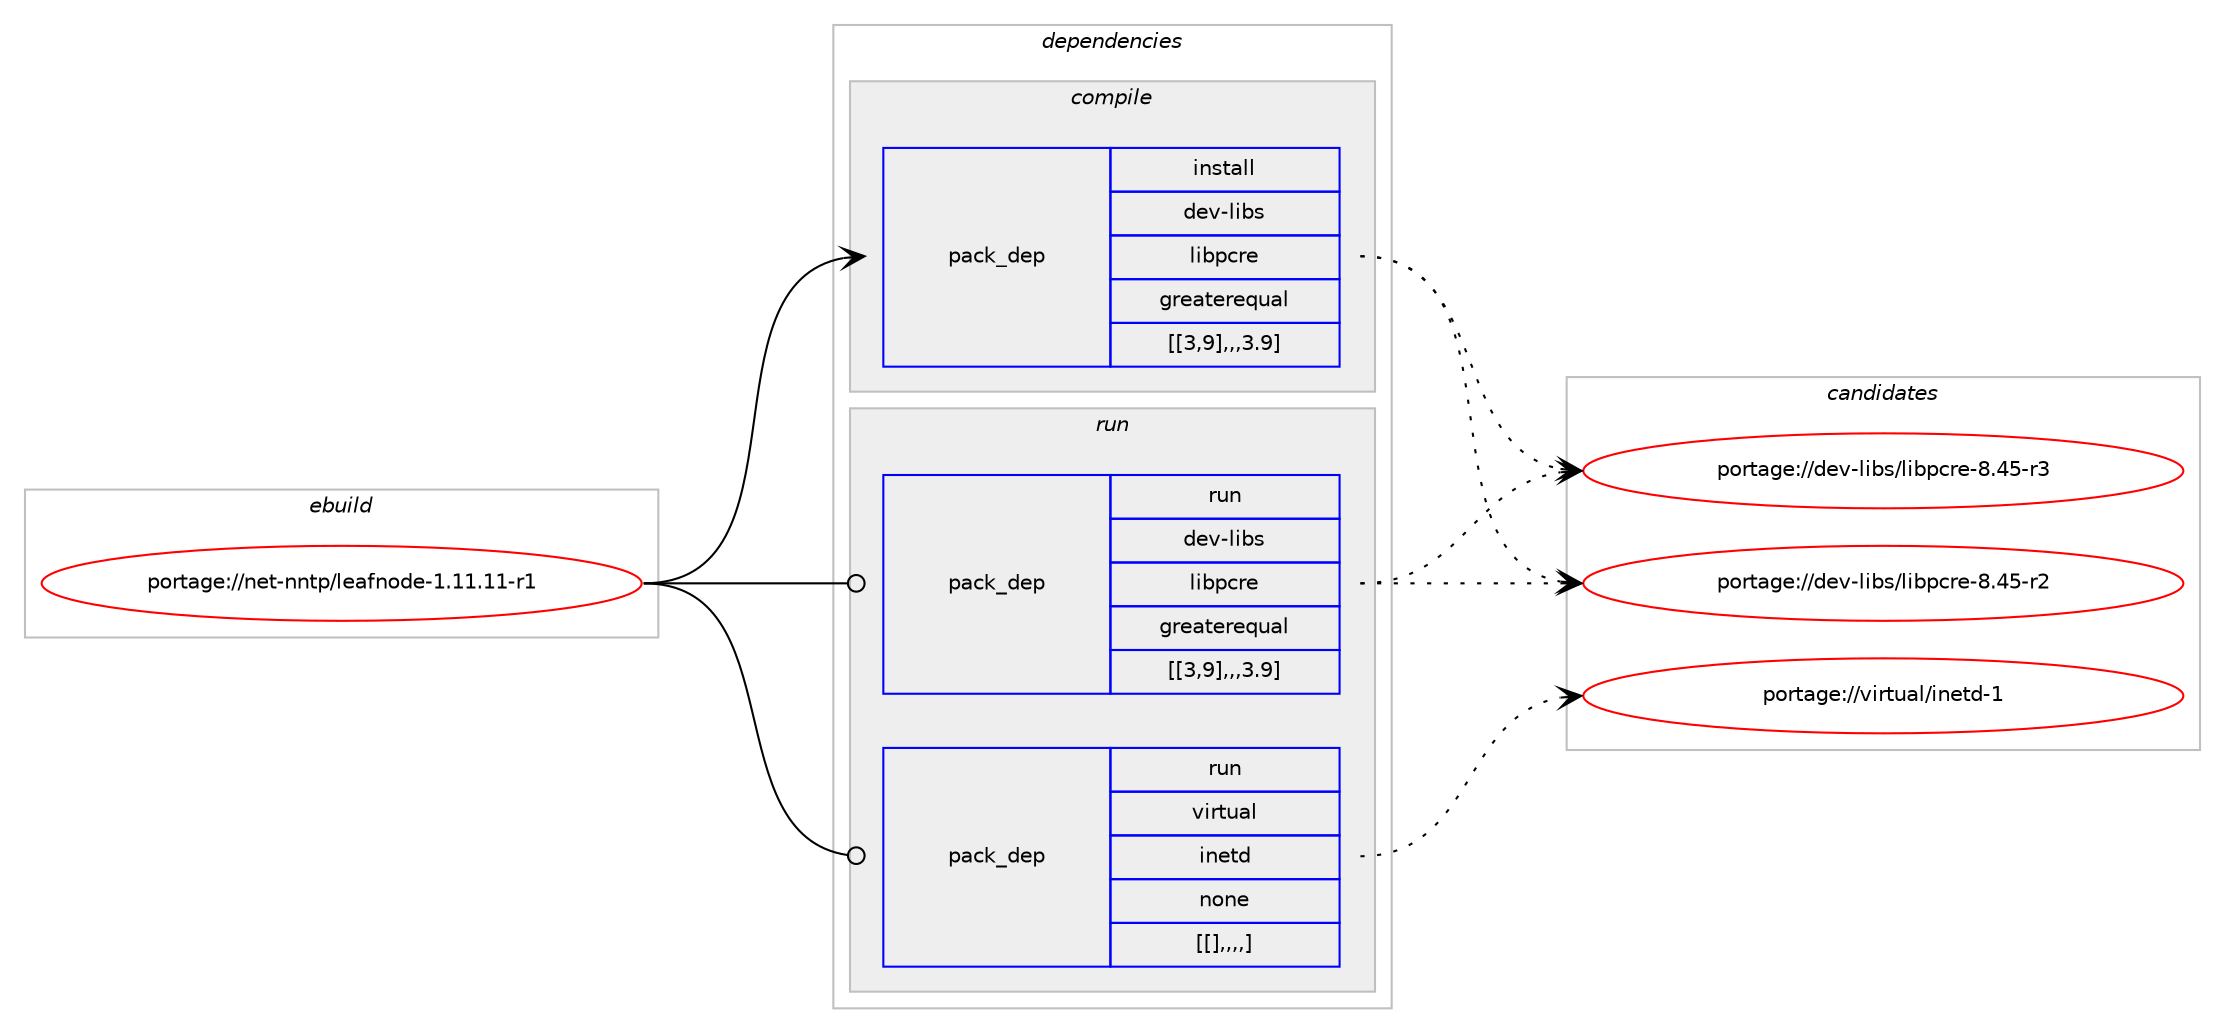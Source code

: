 digraph prolog {

# *************
# Graph options
# *************

newrank=true;
concentrate=true;
compound=true;
graph [rankdir=LR,fontname=Helvetica,fontsize=10,ranksep=1.5];#, ranksep=2.5, nodesep=0.2];
edge  [arrowhead=vee];
node  [fontname=Helvetica,fontsize=10];

# **********
# The ebuild
# **********

subgraph cluster_leftcol {
color=gray;
label=<<i>ebuild</i>>;
id [label="portage://net-nntp/leafnode-1.11.11-r1", color=red, width=4, href="../net-nntp/leafnode-1.11.11-r1.svg"];
}

# ****************
# The dependencies
# ****************

subgraph cluster_midcol {
color=gray;
label=<<i>dependencies</i>>;
subgraph cluster_compile {
fillcolor="#eeeeee";
style=filled;
label=<<i>compile</i>>;
subgraph pack540 {
dependency740 [label=<<TABLE BORDER="0" CELLBORDER="1" CELLSPACING="0" CELLPADDING="4" WIDTH="220"><TR><TD ROWSPAN="6" CELLPADDING="30">pack_dep</TD></TR><TR><TD WIDTH="110">install</TD></TR><TR><TD>dev-libs</TD></TR><TR><TD>libpcre</TD></TR><TR><TD>greaterequal</TD></TR><TR><TD>[[3,9],,,3.9]</TD></TR></TABLE>>, shape=none, color=blue];
}
id:e -> dependency740:w [weight=20,style="solid",arrowhead="vee"];
}
subgraph cluster_compileandrun {
fillcolor="#eeeeee";
style=filled;
label=<<i>compile and run</i>>;
}
subgraph cluster_run {
fillcolor="#eeeeee";
style=filled;
label=<<i>run</i>>;
subgraph pack546 {
dependency748 [label=<<TABLE BORDER="0" CELLBORDER="1" CELLSPACING="0" CELLPADDING="4" WIDTH="220"><TR><TD ROWSPAN="6" CELLPADDING="30">pack_dep</TD></TR><TR><TD WIDTH="110">run</TD></TR><TR><TD>dev-libs</TD></TR><TR><TD>libpcre</TD></TR><TR><TD>greaterequal</TD></TR><TR><TD>[[3,9],,,3.9]</TD></TR></TABLE>>, shape=none, color=blue];
}
id:e -> dependency748:w [weight=20,style="solid",arrowhead="odot"];
subgraph pack549 {
dependency752 [label=<<TABLE BORDER="0" CELLBORDER="1" CELLSPACING="0" CELLPADDING="4" WIDTH="220"><TR><TD ROWSPAN="6" CELLPADDING="30">pack_dep</TD></TR><TR><TD WIDTH="110">run</TD></TR><TR><TD>virtual</TD></TR><TR><TD>inetd</TD></TR><TR><TD>none</TD></TR><TR><TD>[[],,,,]</TD></TR></TABLE>>, shape=none, color=blue];
}
id:e -> dependency752:w [weight=20,style="solid",arrowhead="odot"];
}
}

# **************
# The candidates
# **************

subgraph cluster_choices {
rank=same;
color=gray;
label=<<i>candidates</i>>;

subgraph choice394 {
color=black;
nodesep=1;
choice100101118451081059811547108105981129911410145564652534511451 [label="portage://dev-libs/libpcre-8.45-r3", color=red, width=4,href="../dev-libs/libpcre-8.45-r3.svg"];
choice100101118451081059811547108105981129911410145564652534511450 [label="portage://dev-libs/libpcre-8.45-r2", color=red, width=4,href="../dev-libs/libpcre-8.45-r2.svg"];
dependency740:e -> choice100101118451081059811547108105981129911410145564652534511451:w [style=dotted,weight="100"];
dependency740:e -> choice100101118451081059811547108105981129911410145564652534511450:w [style=dotted,weight="100"];
}
subgraph choice397 {
color=black;
nodesep=1;
choice100101118451081059811547108105981129911410145564652534511451 [label="portage://dev-libs/libpcre-8.45-r3", color=red, width=4,href="../dev-libs/libpcre-8.45-r3.svg"];
choice100101118451081059811547108105981129911410145564652534511450 [label="portage://dev-libs/libpcre-8.45-r2", color=red, width=4,href="../dev-libs/libpcre-8.45-r2.svg"];
dependency748:e -> choice100101118451081059811547108105981129911410145564652534511451:w [style=dotted,weight="100"];
dependency748:e -> choice100101118451081059811547108105981129911410145564652534511450:w [style=dotted,weight="100"];
}
subgraph choice407 {
color=black;
nodesep=1;
choice11810511411611797108471051101011161004549 [label="portage://virtual/inetd-1", color=red, width=4,href="../virtual/inetd-1.svg"];
dependency752:e -> choice11810511411611797108471051101011161004549:w [style=dotted,weight="100"];
}
}

}
